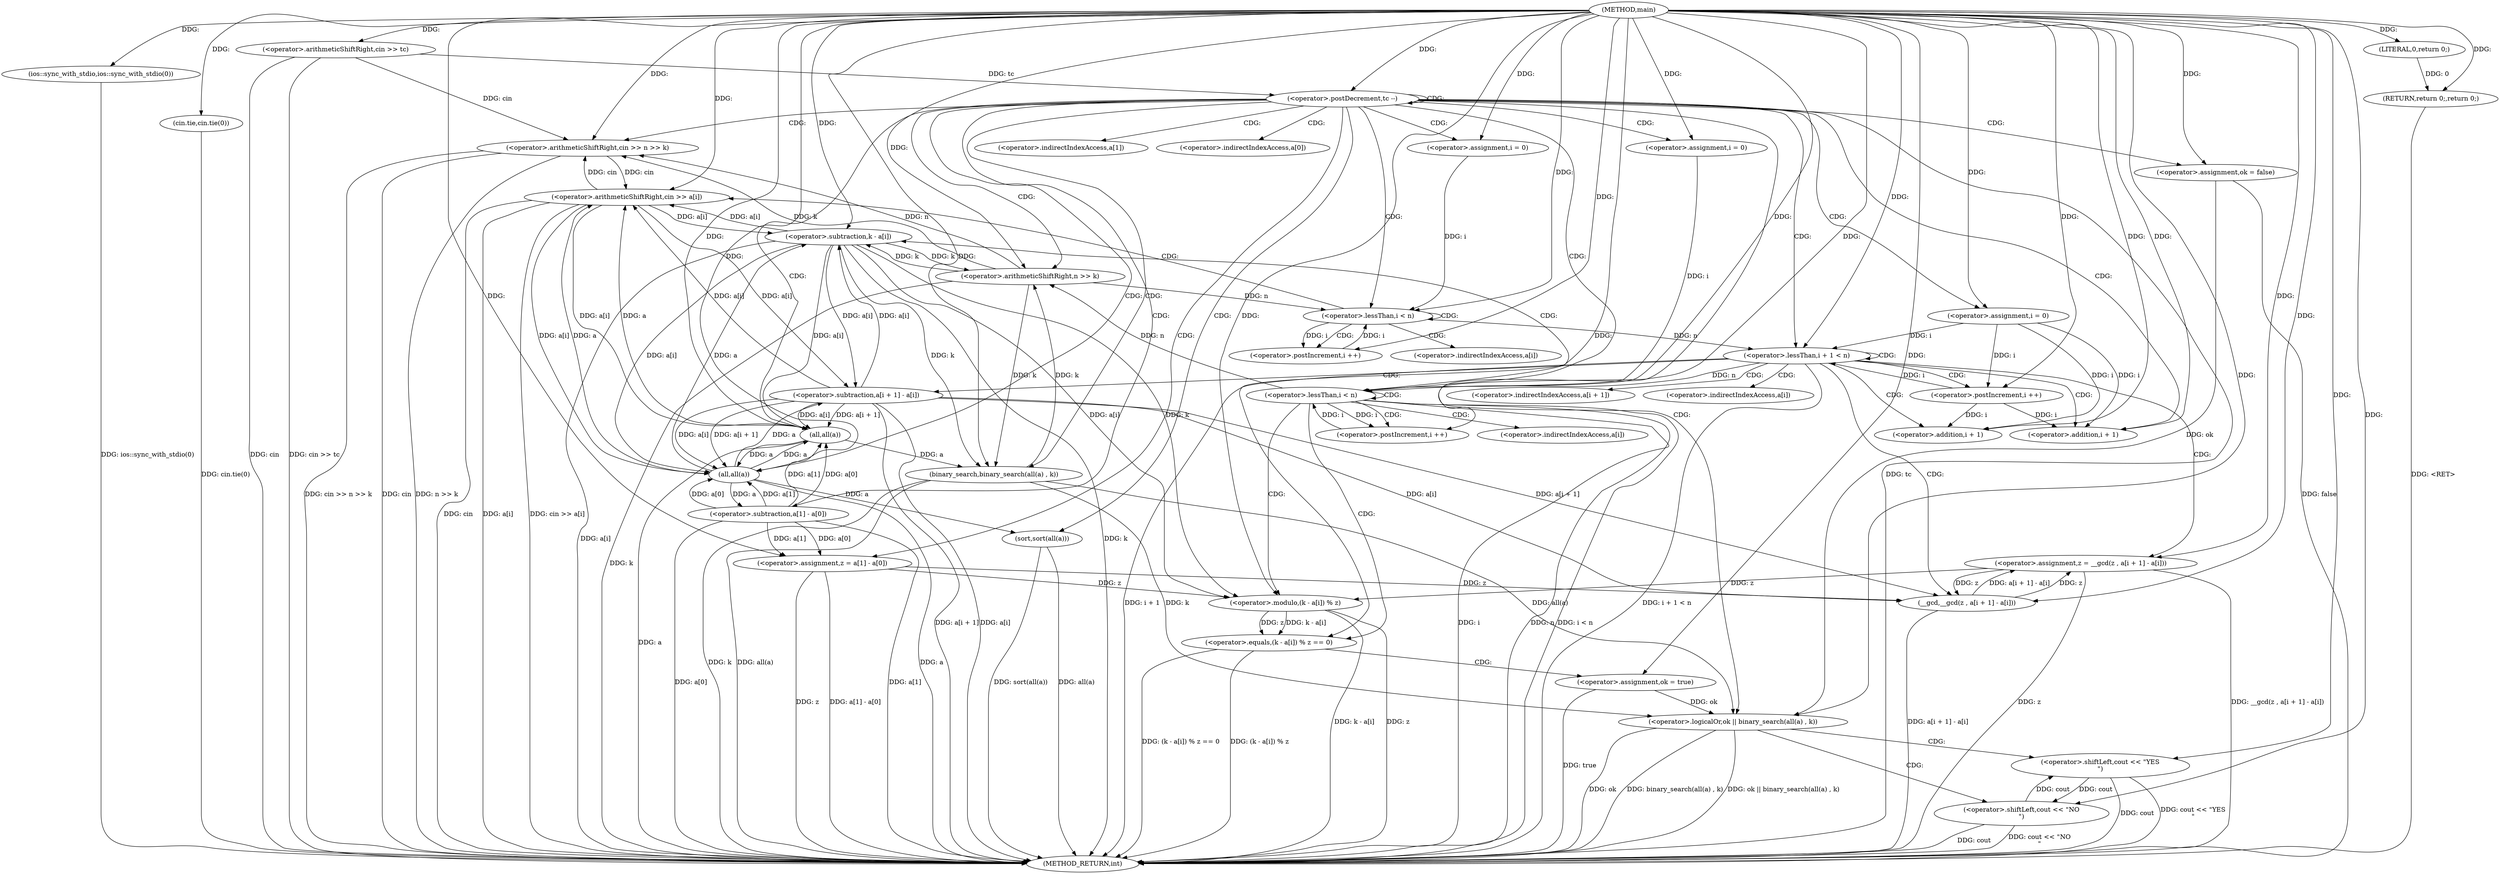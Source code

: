 digraph "main" {  
"1000271" [label = "(METHOD,main)" ]
"1000391" [label = "(METHOD_RETURN,int)" ]
"1000273" [label = "(ios::sync_with_stdio,ios::sync_with_stdio(0))" ]
"1000275" [label = "(cin.tie,cin.tie(0))" ]
"1000283" [label = "(<operator>.arithmeticShiftRight,cin >> tc)" ]
"1000389" [label = "(RETURN,return 0;,return 0;)" ]
"1000287" [label = "(<operator>.postDecrement,tc --)" ]
"1000390" [label = "(LITERAL,0,return 0;)" ]
"1000290" [label = "(<operator>.arithmeticShiftRight,cin >> n >> k)" ]
"1000310" [label = "(sort,sort(all(a)))" ]
"1000314" [label = "(<operator>.assignment,z = a[1] - a[0])" ]
"1000349" [label = "(<operator>.assignment,ok = false)" ]
"1000297" [label = "(<operator>.assignment,i = 0)" ]
"1000300" [label = "(<operator>.lessThan,i < n)" ]
"1000303" [label = "(<operator>.postIncrement,i ++)" ]
"1000305" [label = "(<operator>.arithmeticShiftRight,cin >> a[i])" ]
"1000324" [label = "(<operator>.assignment,i = 0)" ]
"1000327" [label = "(<operator>.lessThan,i + 1 < n)" ]
"1000332" [label = "(<operator>.postIncrement,i ++)" ]
"1000353" [label = "(<operator>.assignment,i = 0)" ]
"1000356" [label = "(<operator>.lessThan,i < n)" ]
"1000359" [label = "(<operator>.postIncrement,i ++)" ]
"1000376" [label = "(<operator>.logicalOr,ok || binary_search(all(a) , k))" ]
"1000382" [label = "(<operator>.shiftLeft,cout << \"YES\n\")" ]
"1000292" [label = "(<operator>.arithmeticShiftRight,n >> k)" ]
"1000311" [label = "(all,all(a))" ]
"1000316" [label = "(<operator>.subtraction,a[1] - a[0])" ]
"1000335" [label = "(<operator>.assignment,z = __gcd(z , a[i + 1] - a[i]))" ]
"1000386" [label = "(<operator>.shiftLeft,cout << \"NO\n\")" ]
"1000328" [label = "(<operator>.addition,i + 1)" ]
"1000363" [label = "(<operator>.equals,(k - a[i]) % z == 0)" ]
"1000372" [label = "(<operator>.assignment,ok = true)" ]
"1000378" [label = "(binary_search,binary_search(all(a) , k))" ]
"1000337" [label = "(__gcd,__gcd(z , a[i + 1] - a[i]))" ]
"1000379" [label = "(all,all(a))" ]
"1000339" [label = "(<operator>.subtraction,a[i + 1] - a[i])" ]
"1000364" [label = "(<operator>.modulo,(k - a[i]) % z)" ]
"1000365" [label = "(<operator>.subtraction,k - a[i])" ]
"1000342" [label = "(<operator>.addition,i + 1)" ]
"1000307" [label = "(<operator>.indirectIndexAccess,a[i])" ]
"1000317" [label = "(<operator>.indirectIndexAccess,a[1])" ]
"1000320" [label = "(<operator>.indirectIndexAccess,a[0])" ]
"1000340" [label = "(<operator>.indirectIndexAccess,a[i + 1])" ]
"1000345" [label = "(<operator>.indirectIndexAccess,a[i])" ]
"1000367" [label = "(<operator>.indirectIndexAccess,a[i])" ]
  "1000389" -> "1000391"  [ label = "DDG: <RET>"] 
  "1000273" -> "1000391"  [ label = "DDG: ios::sync_with_stdio(0)"] 
  "1000275" -> "1000391"  [ label = "DDG: cin.tie(0)"] 
  "1000283" -> "1000391"  [ label = "DDG: cin"] 
  "1000283" -> "1000391"  [ label = "DDG: cin >> tc"] 
  "1000287" -> "1000391"  [ label = "DDG: tc"] 
  "1000290" -> "1000391"  [ label = "DDG: cin"] 
  "1000292" -> "1000391"  [ label = "DDG: k"] 
  "1000290" -> "1000391"  [ label = "DDG: n >> k"] 
  "1000290" -> "1000391"  [ label = "DDG: cin >> n >> k"] 
  "1000311" -> "1000391"  [ label = "DDG: a"] 
  "1000310" -> "1000391"  [ label = "DDG: all(a)"] 
  "1000310" -> "1000391"  [ label = "DDG: sort(all(a))"] 
  "1000314" -> "1000391"  [ label = "DDG: z"] 
  "1000316" -> "1000391"  [ label = "DDG: a[1]"] 
  "1000316" -> "1000391"  [ label = "DDG: a[0]"] 
  "1000314" -> "1000391"  [ label = "DDG: a[1] - a[0]"] 
  "1000327" -> "1000391"  [ label = "DDG: i + 1"] 
  "1000327" -> "1000391"  [ label = "DDG: i + 1 < n"] 
  "1000356" -> "1000391"  [ label = "DDG: i"] 
  "1000356" -> "1000391"  [ label = "DDG: n"] 
  "1000356" -> "1000391"  [ label = "DDG: i < n"] 
  "1000376" -> "1000391"  [ label = "DDG: ok"] 
  "1000379" -> "1000391"  [ label = "DDG: a"] 
  "1000378" -> "1000391"  [ label = "DDG: all(a)"] 
  "1000378" -> "1000391"  [ label = "DDG: k"] 
  "1000376" -> "1000391"  [ label = "DDG: binary_search(all(a) , k)"] 
  "1000376" -> "1000391"  [ label = "DDG: ok || binary_search(all(a) , k)"] 
  "1000386" -> "1000391"  [ label = "DDG: cout"] 
  "1000386" -> "1000391"  [ label = "DDG: cout << \"NO\n\""] 
  "1000382" -> "1000391"  [ label = "DDG: cout"] 
  "1000382" -> "1000391"  [ label = "DDG: cout << \"YES\n\""] 
  "1000365" -> "1000391"  [ label = "DDG: k"] 
  "1000365" -> "1000391"  [ label = "DDG: a[i]"] 
  "1000364" -> "1000391"  [ label = "DDG: k - a[i]"] 
  "1000364" -> "1000391"  [ label = "DDG: z"] 
  "1000363" -> "1000391"  [ label = "DDG: (k - a[i]) % z"] 
  "1000363" -> "1000391"  [ label = "DDG: (k - a[i]) % z == 0"] 
  "1000335" -> "1000391"  [ label = "DDG: z"] 
  "1000339" -> "1000391"  [ label = "DDG: a[i + 1]"] 
  "1000339" -> "1000391"  [ label = "DDG: a[i]"] 
  "1000337" -> "1000391"  [ label = "DDG: a[i + 1] - a[i]"] 
  "1000335" -> "1000391"  [ label = "DDG: __gcd(z , a[i + 1] - a[i])"] 
  "1000305" -> "1000391"  [ label = "DDG: cin"] 
  "1000305" -> "1000391"  [ label = "DDG: a[i]"] 
  "1000305" -> "1000391"  [ label = "DDG: cin >> a[i]"] 
  "1000349" -> "1000391"  [ label = "DDG: false"] 
  "1000372" -> "1000391"  [ label = "DDG: true"] 
  "1000390" -> "1000389"  [ label = "DDG: 0"] 
  "1000271" -> "1000389"  [ label = "DDG: "] 
  "1000271" -> "1000273"  [ label = "DDG: "] 
  "1000271" -> "1000275"  [ label = "DDG: "] 
  "1000271" -> "1000283"  [ label = "DDG: "] 
  "1000271" -> "1000390"  [ label = "DDG: "] 
  "1000283" -> "1000287"  [ label = "DDG: tc"] 
  "1000271" -> "1000287"  [ label = "DDG: "] 
  "1000316" -> "1000314"  [ label = "DDG: a[0]"] 
  "1000316" -> "1000314"  [ label = "DDG: a[1]"] 
  "1000271" -> "1000349"  [ label = "DDG: "] 
  "1000283" -> "1000290"  [ label = "DDG: cin"] 
  "1000305" -> "1000290"  [ label = "DDG: cin"] 
  "1000271" -> "1000290"  [ label = "DDG: "] 
  "1000292" -> "1000290"  [ label = "DDG: k"] 
  "1000292" -> "1000290"  [ label = "DDG: n"] 
  "1000271" -> "1000297"  [ label = "DDG: "] 
  "1000311" -> "1000310"  [ label = "DDG: a"] 
  "1000271" -> "1000314"  [ label = "DDG: "] 
  "1000271" -> "1000324"  [ label = "DDG: "] 
  "1000271" -> "1000353"  [ label = "DDG: "] 
  "1000356" -> "1000292"  [ label = "DDG: n"] 
  "1000271" -> "1000292"  [ label = "DDG: "] 
  "1000378" -> "1000292"  [ label = "DDG: k"] 
  "1000365" -> "1000292"  [ label = "DDG: k"] 
  "1000297" -> "1000300"  [ label = "DDG: i"] 
  "1000303" -> "1000300"  [ label = "DDG: i"] 
  "1000271" -> "1000300"  [ label = "DDG: "] 
  "1000292" -> "1000300"  [ label = "DDG: n"] 
  "1000300" -> "1000303"  [ label = "DDG: i"] 
  "1000271" -> "1000303"  [ label = "DDG: "] 
  "1000290" -> "1000305"  [ label = "DDG: cin"] 
  "1000271" -> "1000305"  [ label = "DDG: "] 
  "1000311" -> "1000305"  [ label = "DDG: a"] 
  "1000379" -> "1000305"  [ label = "DDG: a"] 
  "1000365" -> "1000305"  [ label = "DDG: a[i]"] 
  "1000339" -> "1000305"  [ label = "DDG: a[i]"] 
  "1000316" -> "1000311"  [ label = "DDG: a[1]"] 
  "1000316" -> "1000311"  [ label = "DDG: a[0]"] 
  "1000379" -> "1000311"  [ label = "DDG: a"] 
  "1000365" -> "1000311"  [ label = "DDG: a[i]"] 
  "1000339" -> "1000311"  [ label = "DDG: a[i + 1]"] 
  "1000339" -> "1000311"  [ label = "DDG: a[i]"] 
  "1000305" -> "1000311"  [ label = "DDG: a[i]"] 
  "1000271" -> "1000311"  [ label = "DDG: "] 
  "1000311" -> "1000316"  [ label = "DDG: a"] 
  "1000324" -> "1000327"  [ label = "DDG: i"] 
  "1000332" -> "1000327"  [ label = "DDG: i"] 
  "1000271" -> "1000327"  [ label = "DDG: "] 
  "1000300" -> "1000327"  [ label = "DDG: n"] 
  "1000271" -> "1000332"  [ label = "DDG: "] 
  "1000324" -> "1000332"  [ label = "DDG: i"] 
  "1000337" -> "1000335"  [ label = "DDG: a[i + 1] - a[i]"] 
  "1000337" -> "1000335"  [ label = "DDG: z"] 
  "1000353" -> "1000356"  [ label = "DDG: i"] 
  "1000359" -> "1000356"  [ label = "DDG: i"] 
  "1000271" -> "1000356"  [ label = "DDG: "] 
  "1000327" -> "1000356"  [ label = "DDG: n"] 
  "1000356" -> "1000359"  [ label = "DDG: i"] 
  "1000271" -> "1000359"  [ label = "DDG: "] 
  "1000349" -> "1000376"  [ label = "DDG: ok"] 
  "1000372" -> "1000376"  [ label = "DDG: ok"] 
  "1000271" -> "1000376"  [ label = "DDG: "] 
  "1000378" -> "1000376"  [ label = "DDG: all(a)"] 
  "1000378" -> "1000376"  [ label = "DDG: k"] 
  "1000386" -> "1000382"  [ label = "DDG: cout"] 
  "1000271" -> "1000382"  [ label = "DDG: "] 
  "1000324" -> "1000328"  [ label = "DDG: i"] 
  "1000332" -> "1000328"  [ label = "DDG: i"] 
  "1000271" -> "1000328"  [ label = "DDG: "] 
  "1000271" -> "1000335"  [ label = "DDG: "] 
  "1000271" -> "1000372"  [ label = "DDG: "] 
  "1000379" -> "1000378"  [ label = "DDG: a"] 
  "1000292" -> "1000378"  [ label = "DDG: k"] 
  "1000365" -> "1000378"  [ label = "DDG: k"] 
  "1000271" -> "1000378"  [ label = "DDG: "] 
  "1000382" -> "1000386"  [ label = "DDG: cout"] 
  "1000271" -> "1000386"  [ label = "DDG: "] 
  "1000314" -> "1000337"  [ label = "DDG: z"] 
  "1000335" -> "1000337"  [ label = "DDG: z"] 
  "1000271" -> "1000337"  [ label = "DDG: "] 
  "1000339" -> "1000337"  [ label = "DDG: a[i]"] 
  "1000339" -> "1000337"  [ label = "DDG: a[i + 1]"] 
  "1000364" -> "1000363"  [ label = "DDG: z"] 
  "1000364" -> "1000363"  [ label = "DDG: k - a[i]"] 
  "1000271" -> "1000363"  [ label = "DDG: "] 
  "1000311" -> "1000379"  [ label = "DDG: a"] 
  "1000316" -> "1000379"  [ label = "DDG: a[1]"] 
  "1000316" -> "1000379"  [ label = "DDG: a[0]"] 
  "1000365" -> "1000379"  [ label = "DDG: a[i]"] 
  "1000339" -> "1000379"  [ label = "DDG: a[i + 1]"] 
  "1000339" -> "1000379"  [ label = "DDG: a[i]"] 
  "1000305" -> "1000379"  [ label = "DDG: a[i]"] 
  "1000271" -> "1000379"  [ label = "DDG: "] 
  "1000311" -> "1000339"  [ label = "DDG: a"] 
  "1000365" -> "1000339"  [ label = "DDG: a[i]"] 
  "1000305" -> "1000339"  [ label = "DDG: a[i]"] 
  "1000365" -> "1000364"  [ label = "DDG: a[i]"] 
  "1000365" -> "1000364"  [ label = "DDG: k"] 
  "1000314" -> "1000364"  [ label = "DDG: z"] 
  "1000335" -> "1000364"  [ label = "DDG: z"] 
  "1000271" -> "1000364"  [ label = "DDG: "] 
  "1000292" -> "1000365"  [ label = "DDG: k"] 
  "1000271" -> "1000365"  [ label = "DDG: "] 
  "1000311" -> "1000365"  [ label = "DDG: a"] 
  "1000339" -> "1000365"  [ label = "DDG: a[i]"] 
  "1000305" -> "1000365"  [ label = "DDG: a[i]"] 
  "1000271" -> "1000342"  [ label = "DDG: "] 
  "1000324" -> "1000342"  [ label = "DDG: i"] 
  "1000332" -> "1000342"  [ label = "DDG: i"] 
  "1000287" -> "1000297"  [ label = "CDG: "] 
  "1000287" -> "1000310"  [ label = "CDG: "] 
  "1000287" -> "1000324"  [ label = "CDG: "] 
  "1000287" -> "1000290"  [ label = "CDG: "] 
  "1000287" -> "1000353"  [ label = "CDG: "] 
  "1000287" -> "1000349"  [ label = "CDG: "] 
  "1000287" -> "1000356"  [ label = "CDG: "] 
  "1000287" -> "1000328"  [ label = "CDG: "] 
  "1000287" -> "1000316"  [ label = "CDG: "] 
  "1000287" -> "1000376"  [ label = "CDG: "] 
  "1000287" -> "1000314"  [ label = "CDG: "] 
  "1000287" -> "1000300"  [ label = "CDG: "] 
  "1000287" -> "1000327"  [ label = "CDG: "] 
  "1000287" -> "1000311"  [ label = "CDG: "] 
  "1000287" -> "1000287"  [ label = "CDG: "] 
  "1000287" -> "1000320"  [ label = "CDG: "] 
  "1000287" -> "1000317"  [ label = "CDG: "] 
  "1000287" -> "1000292"  [ label = "CDG: "] 
  "1000287" -> "1000379"  [ label = "CDG: "] 
  "1000287" -> "1000378"  [ label = "CDG: "] 
  "1000300" -> "1000305"  [ label = "CDG: "] 
  "1000300" -> "1000303"  [ label = "CDG: "] 
  "1000300" -> "1000307"  [ label = "CDG: "] 
  "1000300" -> "1000300"  [ label = "CDG: "] 
  "1000327" -> "1000342"  [ label = "CDG: "] 
  "1000327" -> "1000332"  [ label = "CDG: "] 
  "1000327" -> "1000340"  [ label = "CDG: "] 
  "1000327" -> "1000337"  [ label = "CDG: "] 
  "1000327" -> "1000345"  [ label = "CDG: "] 
  "1000327" -> "1000328"  [ label = "CDG: "] 
  "1000327" -> "1000335"  [ label = "CDG: "] 
  "1000327" -> "1000327"  [ label = "CDG: "] 
  "1000327" -> "1000339"  [ label = "CDG: "] 
  "1000356" -> "1000367"  [ label = "CDG: "] 
  "1000356" -> "1000359"  [ label = "CDG: "] 
  "1000356" -> "1000356"  [ label = "CDG: "] 
  "1000356" -> "1000365"  [ label = "CDG: "] 
  "1000356" -> "1000363"  [ label = "CDG: "] 
  "1000356" -> "1000364"  [ label = "CDG: "] 
  "1000376" -> "1000382"  [ label = "CDG: "] 
  "1000376" -> "1000386"  [ label = "CDG: "] 
  "1000363" -> "1000372"  [ label = "CDG: "] 
}
